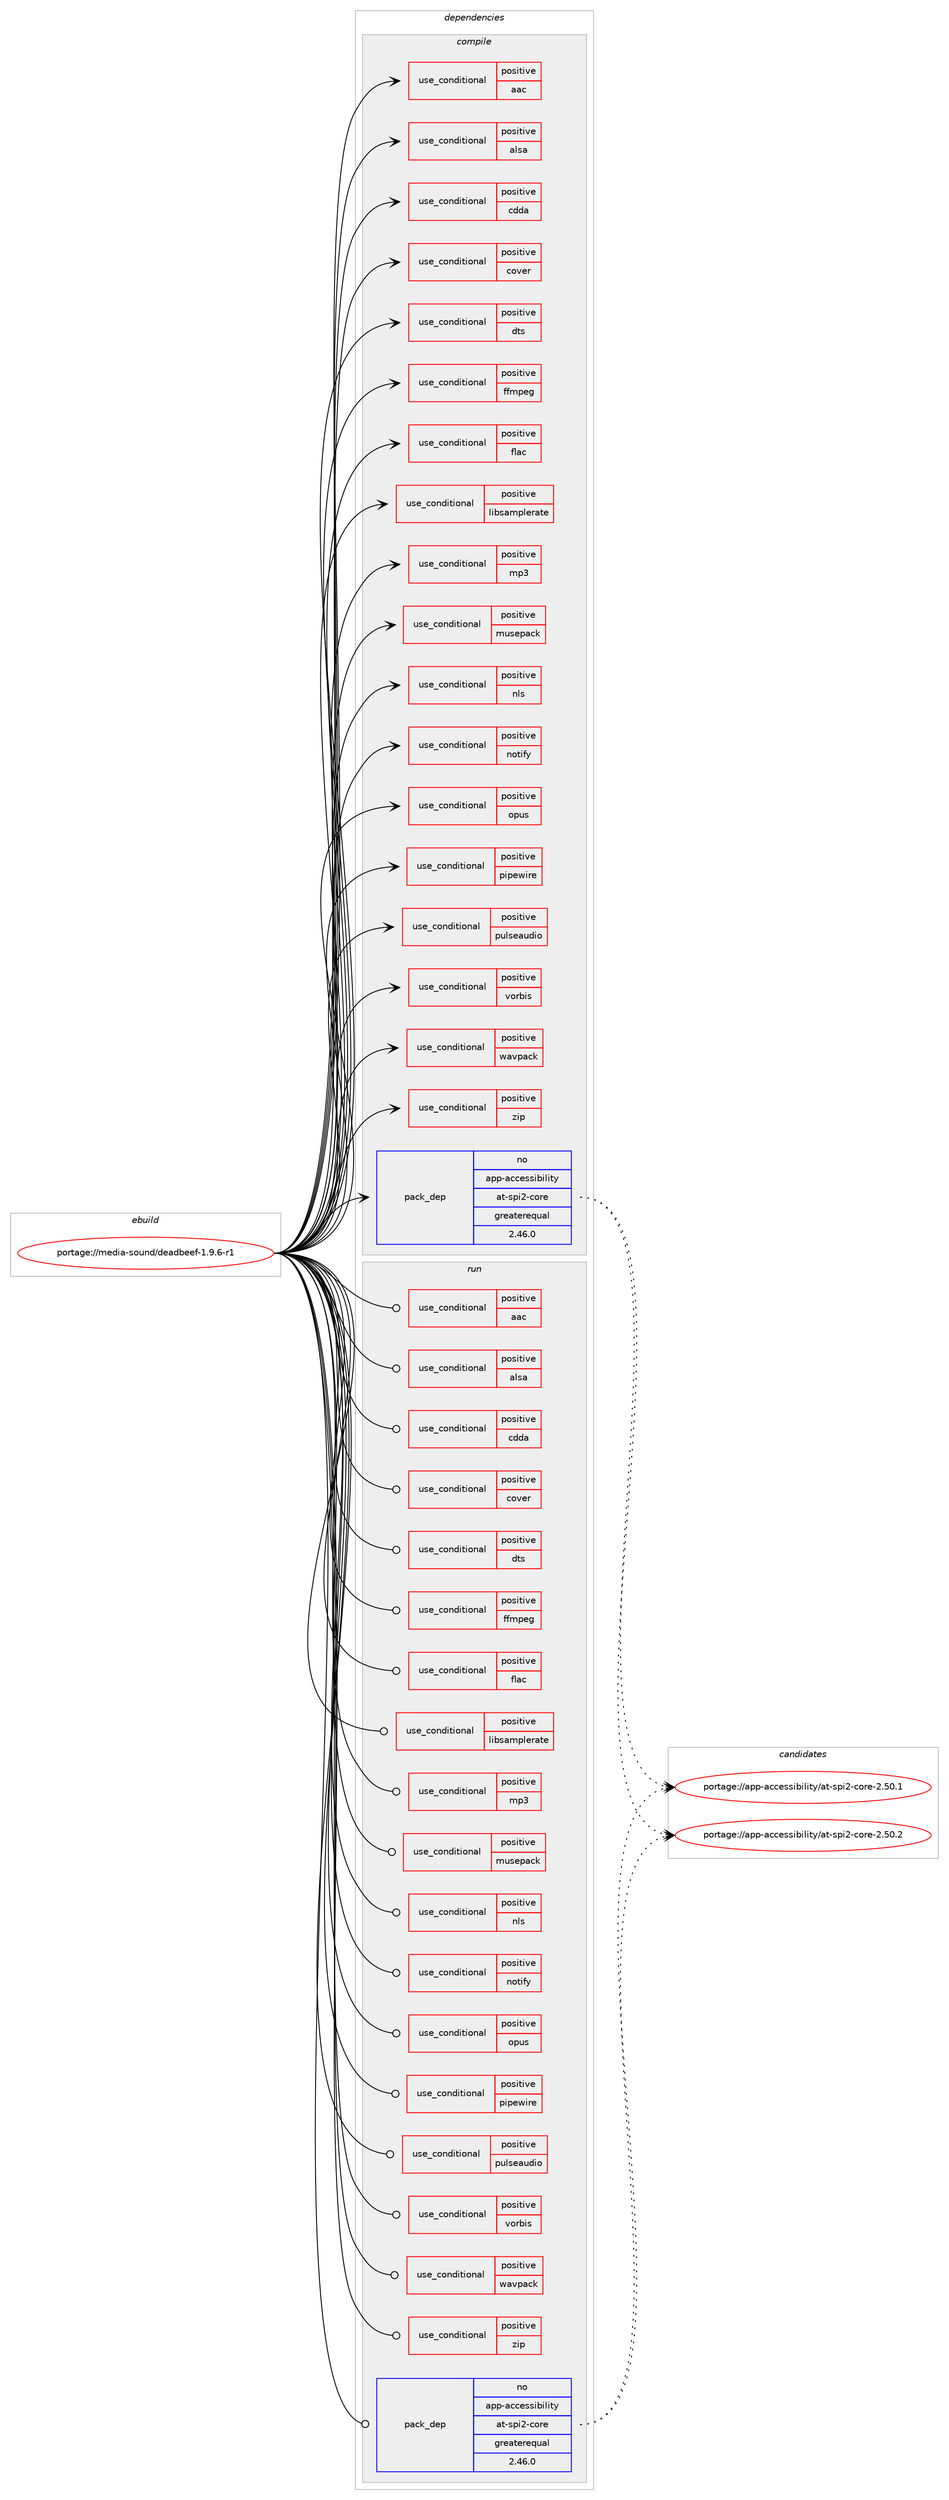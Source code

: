 digraph prolog {

# *************
# Graph options
# *************

newrank=true;
concentrate=true;
compound=true;
graph [rankdir=LR,fontname=Helvetica,fontsize=10,ranksep=1.5];#, ranksep=2.5, nodesep=0.2];
edge  [arrowhead=vee];
node  [fontname=Helvetica,fontsize=10];

# **********
# The ebuild
# **********

subgraph cluster_leftcol {
color=gray;
rank=same;
label=<<i>ebuild</i>>;
id [label="portage://media-sound/deadbeef-1.9.6-r1", color=red, width=4, href="../media-sound/deadbeef-1.9.6-r1.svg"];
}

# ****************
# The dependencies
# ****************

subgraph cluster_midcol {
color=gray;
label=<<i>dependencies</i>>;
subgraph cluster_compile {
fillcolor="#eeeeee";
style=filled;
label=<<i>compile</i>>;
subgraph cond77709 {
dependency162621 [label=<<TABLE BORDER="0" CELLBORDER="1" CELLSPACING="0" CELLPADDING="4"><TR><TD ROWSPAN="3" CELLPADDING="10">use_conditional</TD></TR><TR><TD>positive</TD></TR><TR><TD>aac</TD></TR></TABLE>>, shape=none, color=red];
# *** BEGIN UNKNOWN DEPENDENCY TYPE (TODO) ***
# dependency162621 -> package_dependency(portage://media-sound/deadbeef-1.9.6-r1,install,no,media-libs,faad2,none,[,,],[],[])
# *** END UNKNOWN DEPENDENCY TYPE (TODO) ***

}
id:e -> dependency162621:w [weight=20,style="solid",arrowhead="vee"];
subgraph cond77710 {
dependency162622 [label=<<TABLE BORDER="0" CELLBORDER="1" CELLSPACING="0" CELLPADDING="4"><TR><TD ROWSPAN="3" CELLPADDING="10">use_conditional</TD></TR><TR><TD>positive</TD></TR><TR><TD>alsa</TD></TR></TABLE>>, shape=none, color=red];
# *** BEGIN UNKNOWN DEPENDENCY TYPE (TODO) ***
# dependency162622 -> package_dependency(portage://media-sound/deadbeef-1.9.6-r1,install,no,media-libs,alsa-lib,none,[,,],[],[])
# *** END UNKNOWN DEPENDENCY TYPE (TODO) ***

}
id:e -> dependency162622:w [weight=20,style="solid",arrowhead="vee"];
subgraph cond77711 {
dependency162623 [label=<<TABLE BORDER="0" CELLBORDER="1" CELLSPACING="0" CELLPADDING="4"><TR><TD ROWSPAN="3" CELLPADDING="10">use_conditional</TD></TR><TR><TD>positive</TD></TR><TR><TD>cdda</TD></TR></TABLE>>, shape=none, color=red];
# *** BEGIN UNKNOWN DEPENDENCY TYPE (TODO) ***
# dependency162623 -> package_dependency(portage://media-sound/deadbeef-1.9.6-r1,install,no,dev-libs,libcdio,none,[,,],any_same_slot,[])
# *** END UNKNOWN DEPENDENCY TYPE (TODO) ***

# *** BEGIN UNKNOWN DEPENDENCY TYPE (TODO) ***
# dependency162623 -> package_dependency(portage://media-sound/deadbeef-1.9.6-r1,install,no,media-libs,libcddb,none,[,,],[],[])
# *** END UNKNOWN DEPENDENCY TYPE (TODO) ***

# *** BEGIN UNKNOWN DEPENDENCY TYPE (TODO) ***
# dependency162623 -> package_dependency(portage://media-sound/deadbeef-1.9.6-r1,install,no,media-sound,cdparanoia,none,[,,],[],[])
# *** END UNKNOWN DEPENDENCY TYPE (TODO) ***

}
id:e -> dependency162623:w [weight=20,style="solid",arrowhead="vee"];
subgraph cond77712 {
dependency162624 [label=<<TABLE BORDER="0" CELLBORDER="1" CELLSPACING="0" CELLPADDING="4"><TR><TD ROWSPAN="3" CELLPADDING="10">use_conditional</TD></TR><TR><TD>positive</TD></TR><TR><TD>cover</TD></TR></TABLE>>, shape=none, color=red];
# *** BEGIN UNKNOWN DEPENDENCY TYPE (TODO) ***
# dependency162624 -> package_dependency(portage://media-sound/deadbeef-1.9.6-r1,install,no,media-libs,imlib2,none,[,,],[],[use(enable(jpeg),none),use(enable(png),none)])
# *** END UNKNOWN DEPENDENCY TYPE (TODO) ***

}
id:e -> dependency162624:w [weight=20,style="solid",arrowhead="vee"];
subgraph cond77713 {
dependency162625 [label=<<TABLE BORDER="0" CELLBORDER="1" CELLSPACING="0" CELLPADDING="4"><TR><TD ROWSPAN="3" CELLPADDING="10">use_conditional</TD></TR><TR><TD>positive</TD></TR><TR><TD>dts</TD></TR></TABLE>>, shape=none, color=red];
# *** BEGIN UNKNOWN DEPENDENCY TYPE (TODO) ***
# dependency162625 -> package_dependency(portage://media-sound/deadbeef-1.9.6-r1,install,no,media-libs,libdca,none,[,,],[],[])
# *** END UNKNOWN DEPENDENCY TYPE (TODO) ***

}
id:e -> dependency162625:w [weight=20,style="solid",arrowhead="vee"];
subgraph cond77714 {
dependency162626 [label=<<TABLE BORDER="0" CELLBORDER="1" CELLSPACING="0" CELLPADDING="4"><TR><TD ROWSPAN="3" CELLPADDING="10">use_conditional</TD></TR><TR><TD>positive</TD></TR><TR><TD>ffmpeg</TD></TR></TABLE>>, shape=none, color=red];
# *** BEGIN UNKNOWN DEPENDENCY TYPE (TODO) ***
# dependency162626 -> package_dependency(portage://media-sound/deadbeef-1.9.6-r1,install,no,media-video,ffmpeg,none,[,,],any_same_slot,[])
# *** END UNKNOWN DEPENDENCY TYPE (TODO) ***

}
id:e -> dependency162626:w [weight=20,style="solid",arrowhead="vee"];
subgraph cond77715 {
dependency162627 [label=<<TABLE BORDER="0" CELLBORDER="1" CELLSPACING="0" CELLPADDING="4"><TR><TD ROWSPAN="3" CELLPADDING="10">use_conditional</TD></TR><TR><TD>positive</TD></TR><TR><TD>flac</TD></TR></TABLE>>, shape=none, color=red];
# *** BEGIN UNKNOWN DEPENDENCY TYPE (TODO) ***
# dependency162627 -> package_dependency(portage://media-sound/deadbeef-1.9.6-r1,install,no,media-libs,flac,none,[,,],any_same_slot,[])
# *** END UNKNOWN DEPENDENCY TYPE (TODO) ***

# *** BEGIN UNKNOWN DEPENDENCY TYPE (TODO) ***
# dependency162627 -> package_dependency(portage://media-sound/deadbeef-1.9.6-r1,install,no,media-libs,libogg,none,[,,],[],[])
# *** END UNKNOWN DEPENDENCY TYPE (TODO) ***

}
id:e -> dependency162627:w [weight=20,style="solid",arrowhead="vee"];
subgraph cond77716 {
dependency162628 [label=<<TABLE BORDER="0" CELLBORDER="1" CELLSPACING="0" CELLPADDING="4"><TR><TD ROWSPAN="3" CELLPADDING="10">use_conditional</TD></TR><TR><TD>positive</TD></TR><TR><TD>libsamplerate</TD></TR></TABLE>>, shape=none, color=red];
# *** BEGIN UNKNOWN DEPENDENCY TYPE (TODO) ***
# dependency162628 -> package_dependency(portage://media-sound/deadbeef-1.9.6-r1,install,no,media-libs,libsamplerate,none,[,,],[],[])
# *** END UNKNOWN DEPENDENCY TYPE (TODO) ***

}
id:e -> dependency162628:w [weight=20,style="solid",arrowhead="vee"];
subgraph cond77717 {
dependency162629 [label=<<TABLE BORDER="0" CELLBORDER="1" CELLSPACING="0" CELLPADDING="4"><TR><TD ROWSPAN="3" CELLPADDING="10">use_conditional</TD></TR><TR><TD>positive</TD></TR><TR><TD>mp3</TD></TR></TABLE>>, shape=none, color=red];
# *** BEGIN UNKNOWN DEPENDENCY TYPE (TODO) ***
# dependency162629 -> package_dependency(portage://media-sound/deadbeef-1.9.6-r1,install,no,media-sound,mpg123-base,none,[,,],[],[])
# *** END UNKNOWN DEPENDENCY TYPE (TODO) ***

}
id:e -> dependency162629:w [weight=20,style="solid",arrowhead="vee"];
subgraph cond77718 {
dependency162630 [label=<<TABLE BORDER="0" CELLBORDER="1" CELLSPACING="0" CELLPADDING="4"><TR><TD ROWSPAN="3" CELLPADDING="10">use_conditional</TD></TR><TR><TD>positive</TD></TR><TR><TD>musepack</TD></TR></TABLE>>, shape=none, color=red];
# *** BEGIN UNKNOWN DEPENDENCY TYPE (TODO) ***
# dependency162630 -> package_dependency(portage://media-sound/deadbeef-1.9.6-r1,install,no,media-sound,musepack-tools,none,[,,],[],[])
# *** END UNKNOWN DEPENDENCY TYPE (TODO) ***

}
id:e -> dependency162630:w [weight=20,style="solid",arrowhead="vee"];
subgraph cond77719 {
dependency162631 [label=<<TABLE BORDER="0" CELLBORDER="1" CELLSPACING="0" CELLPADDING="4"><TR><TD ROWSPAN="3" CELLPADDING="10">use_conditional</TD></TR><TR><TD>positive</TD></TR><TR><TD>nls</TD></TR></TABLE>>, shape=none, color=red];
# *** BEGIN UNKNOWN DEPENDENCY TYPE (TODO) ***
# dependency162631 -> package_dependency(portage://media-sound/deadbeef-1.9.6-r1,install,no,virtual,libintl,none,[,,],[],[])
# *** END UNKNOWN DEPENDENCY TYPE (TODO) ***

}
id:e -> dependency162631:w [weight=20,style="solid",arrowhead="vee"];
subgraph cond77720 {
dependency162632 [label=<<TABLE BORDER="0" CELLBORDER="1" CELLSPACING="0" CELLPADDING="4"><TR><TD ROWSPAN="3" CELLPADDING="10">use_conditional</TD></TR><TR><TD>positive</TD></TR><TR><TD>notify</TD></TR></TABLE>>, shape=none, color=red];
# *** BEGIN UNKNOWN DEPENDENCY TYPE (TODO) ***
# dependency162632 -> package_dependency(portage://media-sound/deadbeef-1.9.6-r1,install,no,sys-apps,dbus,none,[,,],[],[])
# *** END UNKNOWN DEPENDENCY TYPE (TODO) ***

}
id:e -> dependency162632:w [weight=20,style="solid",arrowhead="vee"];
subgraph cond77721 {
dependency162633 [label=<<TABLE BORDER="0" CELLBORDER="1" CELLSPACING="0" CELLPADDING="4"><TR><TD ROWSPAN="3" CELLPADDING="10">use_conditional</TD></TR><TR><TD>positive</TD></TR><TR><TD>opus</TD></TR></TABLE>>, shape=none, color=red];
# *** BEGIN UNKNOWN DEPENDENCY TYPE (TODO) ***
# dependency162633 -> package_dependency(portage://media-sound/deadbeef-1.9.6-r1,install,no,media-libs,opusfile,none,[,,],[],[])
# *** END UNKNOWN DEPENDENCY TYPE (TODO) ***

}
id:e -> dependency162633:w [weight=20,style="solid",arrowhead="vee"];
subgraph cond77722 {
dependency162634 [label=<<TABLE BORDER="0" CELLBORDER="1" CELLSPACING="0" CELLPADDING="4"><TR><TD ROWSPAN="3" CELLPADDING="10">use_conditional</TD></TR><TR><TD>positive</TD></TR><TR><TD>pipewire</TD></TR></TABLE>>, shape=none, color=red];
# *** BEGIN UNKNOWN DEPENDENCY TYPE (TODO) ***
# dependency162634 -> package_dependency(portage://media-sound/deadbeef-1.9.6-r1,install,no,media-video,pipewire,none,[,,],any_same_slot,[])
# *** END UNKNOWN DEPENDENCY TYPE (TODO) ***

}
id:e -> dependency162634:w [weight=20,style="solid",arrowhead="vee"];
subgraph cond77723 {
dependency162635 [label=<<TABLE BORDER="0" CELLBORDER="1" CELLSPACING="0" CELLPADDING="4"><TR><TD ROWSPAN="3" CELLPADDING="10">use_conditional</TD></TR><TR><TD>positive</TD></TR><TR><TD>pulseaudio</TD></TR></TABLE>>, shape=none, color=red];
# *** BEGIN UNKNOWN DEPENDENCY TYPE (TODO) ***
# dependency162635 -> package_dependency(portage://media-sound/deadbeef-1.9.6-r1,install,no,media-libs,libpulse,none,[,,],[],[])
# *** END UNKNOWN DEPENDENCY TYPE (TODO) ***

}
id:e -> dependency162635:w [weight=20,style="solid",arrowhead="vee"];
subgraph cond77724 {
dependency162636 [label=<<TABLE BORDER="0" CELLBORDER="1" CELLSPACING="0" CELLPADDING="4"><TR><TD ROWSPAN="3" CELLPADDING="10">use_conditional</TD></TR><TR><TD>positive</TD></TR><TR><TD>vorbis</TD></TR></TABLE>>, shape=none, color=red];
# *** BEGIN UNKNOWN DEPENDENCY TYPE (TODO) ***
# dependency162636 -> package_dependency(portage://media-sound/deadbeef-1.9.6-r1,install,no,media-libs,libvorbis,none,[,,],[],[])
# *** END UNKNOWN DEPENDENCY TYPE (TODO) ***

}
id:e -> dependency162636:w [weight=20,style="solid",arrowhead="vee"];
subgraph cond77725 {
dependency162637 [label=<<TABLE BORDER="0" CELLBORDER="1" CELLSPACING="0" CELLPADDING="4"><TR><TD ROWSPAN="3" CELLPADDING="10">use_conditional</TD></TR><TR><TD>positive</TD></TR><TR><TD>wavpack</TD></TR></TABLE>>, shape=none, color=red];
# *** BEGIN UNKNOWN DEPENDENCY TYPE (TODO) ***
# dependency162637 -> package_dependency(portage://media-sound/deadbeef-1.9.6-r1,install,no,media-sound,wavpack,none,[,,],[],[])
# *** END UNKNOWN DEPENDENCY TYPE (TODO) ***

}
id:e -> dependency162637:w [weight=20,style="solid",arrowhead="vee"];
subgraph cond77726 {
dependency162638 [label=<<TABLE BORDER="0" CELLBORDER="1" CELLSPACING="0" CELLPADDING="4"><TR><TD ROWSPAN="3" CELLPADDING="10">use_conditional</TD></TR><TR><TD>positive</TD></TR><TR><TD>zip</TD></TR></TABLE>>, shape=none, color=red];
# *** BEGIN UNKNOWN DEPENDENCY TYPE (TODO) ***
# dependency162638 -> package_dependency(portage://media-sound/deadbeef-1.9.6-r1,install,no,dev-libs,libzip,none,[,,],any_same_slot,[])
# *** END UNKNOWN DEPENDENCY TYPE (TODO) ***

}
id:e -> dependency162638:w [weight=20,style="solid",arrowhead="vee"];
subgraph pack82530 {
dependency162639 [label=<<TABLE BORDER="0" CELLBORDER="1" CELLSPACING="0" CELLPADDING="4" WIDTH="220"><TR><TD ROWSPAN="6" CELLPADDING="30">pack_dep</TD></TR><TR><TD WIDTH="110">no</TD></TR><TR><TD>app-accessibility</TD></TR><TR><TD>at-spi2-core</TD></TR><TR><TD>greaterequal</TD></TR><TR><TD>2.46.0</TD></TR></TABLE>>, shape=none, color=blue];
}
id:e -> dependency162639:w [weight=20,style="solid",arrowhead="vee"];
# *** BEGIN UNKNOWN DEPENDENCY TYPE (TODO) ***
# id -> package_dependency(portage://media-sound/deadbeef-1.9.6-r1,install,no,dev-libs,glib,none,[,,],[slot(2)],[])
# *** END UNKNOWN DEPENDENCY TYPE (TODO) ***

# *** BEGIN UNKNOWN DEPENDENCY TYPE (TODO) ***
# id -> package_dependency(portage://media-sound/deadbeef-1.9.6-r1,install,no,dev-libs,jansson,none,[,,],any_same_slot,[])
# *** END UNKNOWN DEPENDENCY TYPE (TODO) ***

# *** BEGIN UNKNOWN DEPENDENCY TYPE (TODO) ***
# id -> package_dependency(portage://media-sound/deadbeef-1.9.6-r1,install,no,dev-libs,libdispatch,none,[,,],[],[])
# *** END UNKNOWN DEPENDENCY TYPE (TODO) ***

# *** BEGIN UNKNOWN DEPENDENCY TYPE (TODO) ***
# id -> package_dependency(portage://media-sound/deadbeef-1.9.6-r1,install,no,net-misc,curl,none,[,,],[],[])
# *** END UNKNOWN DEPENDENCY TYPE (TODO) ***

# *** BEGIN UNKNOWN DEPENDENCY TYPE (TODO) ***
# id -> package_dependency(portage://media-sound/deadbeef-1.9.6-r1,install,no,x11-libs,cairo,none,[,,],[],[])
# *** END UNKNOWN DEPENDENCY TYPE (TODO) ***

# *** BEGIN UNKNOWN DEPENDENCY TYPE (TODO) ***
# id -> package_dependency(portage://media-sound/deadbeef-1.9.6-r1,install,no,x11-libs,gdk-pixbuf,none,[,,],[slot(2)],[])
# *** END UNKNOWN DEPENDENCY TYPE (TODO) ***

# *** BEGIN UNKNOWN DEPENDENCY TYPE (TODO) ***
# id -> package_dependency(portage://media-sound/deadbeef-1.9.6-r1,install,no,x11-libs,gtk+,none,[,,],[slot(3)],[])
# *** END UNKNOWN DEPENDENCY TYPE (TODO) ***

# *** BEGIN UNKNOWN DEPENDENCY TYPE (TODO) ***
# id -> package_dependency(portage://media-sound/deadbeef-1.9.6-r1,install,no,x11-libs,libX11,none,[,,],[],[])
# *** END UNKNOWN DEPENDENCY TYPE (TODO) ***

# *** BEGIN UNKNOWN DEPENDENCY TYPE (TODO) ***
# id -> package_dependency(portage://media-sound/deadbeef-1.9.6-r1,install,no,x11-libs,pango,none,[,,],[],[])
# *** END UNKNOWN DEPENDENCY TYPE (TODO) ***

}
subgraph cluster_compileandrun {
fillcolor="#eeeeee";
style=filled;
label=<<i>compile and run</i>>;
}
subgraph cluster_run {
fillcolor="#eeeeee";
style=filled;
label=<<i>run</i>>;
subgraph cond77727 {
dependency162640 [label=<<TABLE BORDER="0" CELLBORDER="1" CELLSPACING="0" CELLPADDING="4"><TR><TD ROWSPAN="3" CELLPADDING="10">use_conditional</TD></TR><TR><TD>positive</TD></TR><TR><TD>aac</TD></TR></TABLE>>, shape=none, color=red];
# *** BEGIN UNKNOWN DEPENDENCY TYPE (TODO) ***
# dependency162640 -> package_dependency(portage://media-sound/deadbeef-1.9.6-r1,run,no,media-libs,faad2,none,[,,],[],[])
# *** END UNKNOWN DEPENDENCY TYPE (TODO) ***

}
id:e -> dependency162640:w [weight=20,style="solid",arrowhead="odot"];
subgraph cond77728 {
dependency162641 [label=<<TABLE BORDER="0" CELLBORDER="1" CELLSPACING="0" CELLPADDING="4"><TR><TD ROWSPAN="3" CELLPADDING="10">use_conditional</TD></TR><TR><TD>positive</TD></TR><TR><TD>alsa</TD></TR></TABLE>>, shape=none, color=red];
# *** BEGIN UNKNOWN DEPENDENCY TYPE (TODO) ***
# dependency162641 -> package_dependency(portage://media-sound/deadbeef-1.9.6-r1,run,no,media-libs,alsa-lib,none,[,,],[],[])
# *** END UNKNOWN DEPENDENCY TYPE (TODO) ***

}
id:e -> dependency162641:w [weight=20,style="solid",arrowhead="odot"];
subgraph cond77729 {
dependency162642 [label=<<TABLE BORDER="0" CELLBORDER="1" CELLSPACING="0" CELLPADDING="4"><TR><TD ROWSPAN="3" CELLPADDING="10">use_conditional</TD></TR><TR><TD>positive</TD></TR><TR><TD>cdda</TD></TR></TABLE>>, shape=none, color=red];
# *** BEGIN UNKNOWN DEPENDENCY TYPE (TODO) ***
# dependency162642 -> package_dependency(portage://media-sound/deadbeef-1.9.6-r1,run,no,dev-libs,libcdio,none,[,,],any_same_slot,[])
# *** END UNKNOWN DEPENDENCY TYPE (TODO) ***

# *** BEGIN UNKNOWN DEPENDENCY TYPE (TODO) ***
# dependency162642 -> package_dependency(portage://media-sound/deadbeef-1.9.6-r1,run,no,media-libs,libcddb,none,[,,],[],[])
# *** END UNKNOWN DEPENDENCY TYPE (TODO) ***

# *** BEGIN UNKNOWN DEPENDENCY TYPE (TODO) ***
# dependency162642 -> package_dependency(portage://media-sound/deadbeef-1.9.6-r1,run,no,media-sound,cdparanoia,none,[,,],[],[])
# *** END UNKNOWN DEPENDENCY TYPE (TODO) ***

}
id:e -> dependency162642:w [weight=20,style="solid",arrowhead="odot"];
subgraph cond77730 {
dependency162643 [label=<<TABLE BORDER="0" CELLBORDER="1" CELLSPACING="0" CELLPADDING="4"><TR><TD ROWSPAN="3" CELLPADDING="10">use_conditional</TD></TR><TR><TD>positive</TD></TR><TR><TD>cover</TD></TR></TABLE>>, shape=none, color=red];
# *** BEGIN UNKNOWN DEPENDENCY TYPE (TODO) ***
# dependency162643 -> package_dependency(portage://media-sound/deadbeef-1.9.6-r1,run,no,media-libs,imlib2,none,[,,],[],[use(enable(jpeg),none),use(enable(png),none)])
# *** END UNKNOWN DEPENDENCY TYPE (TODO) ***

}
id:e -> dependency162643:w [weight=20,style="solid",arrowhead="odot"];
subgraph cond77731 {
dependency162644 [label=<<TABLE BORDER="0" CELLBORDER="1" CELLSPACING="0" CELLPADDING="4"><TR><TD ROWSPAN="3" CELLPADDING="10">use_conditional</TD></TR><TR><TD>positive</TD></TR><TR><TD>dts</TD></TR></TABLE>>, shape=none, color=red];
# *** BEGIN UNKNOWN DEPENDENCY TYPE (TODO) ***
# dependency162644 -> package_dependency(portage://media-sound/deadbeef-1.9.6-r1,run,no,media-libs,libdca,none,[,,],[],[])
# *** END UNKNOWN DEPENDENCY TYPE (TODO) ***

}
id:e -> dependency162644:w [weight=20,style="solid",arrowhead="odot"];
subgraph cond77732 {
dependency162645 [label=<<TABLE BORDER="0" CELLBORDER="1" CELLSPACING="0" CELLPADDING="4"><TR><TD ROWSPAN="3" CELLPADDING="10">use_conditional</TD></TR><TR><TD>positive</TD></TR><TR><TD>ffmpeg</TD></TR></TABLE>>, shape=none, color=red];
# *** BEGIN UNKNOWN DEPENDENCY TYPE (TODO) ***
# dependency162645 -> package_dependency(portage://media-sound/deadbeef-1.9.6-r1,run,no,media-video,ffmpeg,none,[,,],any_same_slot,[])
# *** END UNKNOWN DEPENDENCY TYPE (TODO) ***

}
id:e -> dependency162645:w [weight=20,style="solid",arrowhead="odot"];
subgraph cond77733 {
dependency162646 [label=<<TABLE BORDER="0" CELLBORDER="1" CELLSPACING="0" CELLPADDING="4"><TR><TD ROWSPAN="3" CELLPADDING="10">use_conditional</TD></TR><TR><TD>positive</TD></TR><TR><TD>flac</TD></TR></TABLE>>, shape=none, color=red];
# *** BEGIN UNKNOWN DEPENDENCY TYPE (TODO) ***
# dependency162646 -> package_dependency(portage://media-sound/deadbeef-1.9.6-r1,run,no,media-libs,flac,none,[,,],any_same_slot,[])
# *** END UNKNOWN DEPENDENCY TYPE (TODO) ***

# *** BEGIN UNKNOWN DEPENDENCY TYPE (TODO) ***
# dependency162646 -> package_dependency(portage://media-sound/deadbeef-1.9.6-r1,run,no,media-libs,libogg,none,[,,],[],[])
# *** END UNKNOWN DEPENDENCY TYPE (TODO) ***

}
id:e -> dependency162646:w [weight=20,style="solid",arrowhead="odot"];
subgraph cond77734 {
dependency162647 [label=<<TABLE BORDER="0" CELLBORDER="1" CELLSPACING="0" CELLPADDING="4"><TR><TD ROWSPAN="3" CELLPADDING="10">use_conditional</TD></TR><TR><TD>positive</TD></TR><TR><TD>libsamplerate</TD></TR></TABLE>>, shape=none, color=red];
# *** BEGIN UNKNOWN DEPENDENCY TYPE (TODO) ***
# dependency162647 -> package_dependency(portage://media-sound/deadbeef-1.9.6-r1,run,no,media-libs,libsamplerate,none,[,,],[],[])
# *** END UNKNOWN DEPENDENCY TYPE (TODO) ***

}
id:e -> dependency162647:w [weight=20,style="solid",arrowhead="odot"];
subgraph cond77735 {
dependency162648 [label=<<TABLE BORDER="0" CELLBORDER="1" CELLSPACING="0" CELLPADDING="4"><TR><TD ROWSPAN="3" CELLPADDING="10">use_conditional</TD></TR><TR><TD>positive</TD></TR><TR><TD>mp3</TD></TR></TABLE>>, shape=none, color=red];
# *** BEGIN UNKNOWN DEPENDENCY TYPE (TODO) ***
# dependency162648 -> package_dependency(portage://media-sound/deadbeef-1.9.6-r1,run,no,media-sound,mpg123-base,none,[,,],[],[])
# *** END UNKNOWN DEPENDENCY TYPE (TODO) ***

}
id:e -> dependency162648:w [weight=20,style="solid",arrowhead="odot"];
subgraph cond77736 {
dependency162649 [label=<<TABLE BORDER="0" CELLBORDER="1" CELLSPACING="0" CELLPADDING="4"><TR><TD ROWSPAN="3" CELLPADDING="10">use_conditional</TD></TR><TR><TD>positive</TD></TR><TR><TD>musepack</TD></TR></TABLE>>, shape=none, color=red];
# *** BEGIN UNKNOWN DEPENDENCY TYPE (TODO) ***
# dependency162649 -> package_dependency(portage://media-sound/deadbeef-1.9.6-r1,run,no,media-sound,musepack-tools,none,[,,],[],[])
# *** END UNKNOWN DEPENDENCY TYPE (TODO) ***

}
id:e -> dependency162649:w [weight=20,style="solid",arrowhead="odot"];
subgraph cond77737 {
dependency162650 [label=<<TABLE BORDER="0" CELLBORDER="1" CELLSPACING="0" CELLPADDING="4"><TR><TD ROWSPAN="3" CELLPADDING="10">use_conditional</TD></TR><TR><TD>positive</TD></TR><TR><TD>nls</TD></TR></TABLE>>, shape=none, color=red];
# *** BEGIN UNKNOWN DEPENDENCY TYPE (TODO) ***
# dependency162650 -> package_dependency(portage://media-sound/deadbeef-1.9.6-r1,run,no,virtual,libintl,none,[,,],[],[])
# *** END UNKNOWN DEPENDENCY TYPE (TODO) ***

}
id:e -> dependency162650:w [weight=20,style="solid",arrowhead="odot"];
subgraph cond77738 {
dependency162651 [label=<<TABLE BORDER="0" CELLBORDER="1" CELLSPACING="0" CELLPADDING="4"><TR><TD ROWSPAN="3" CELLPADDING="10">use_conditional</TD></TR><TR><TD>positive</TD></TR><TR><TD>notify</TD></TR></TABLE>>, shape=none, color=red];
# *** BEGIN UNKNOWN DEPENDENCY TYPE (TODO) ***
# dependency162651 -> package_dependency(portage://media-sound/deadbeef-1.9.6-r1,run,no,sys-apps,dbus,none,[,,],[],[])
# *** END UNKNOWN DEPENDENCY TYPE (TODO) ***

}
id:e -> dependency162651:w [weight=20,style="solid",arrowhead="odot"];
subgraph cond77739 {
dependency162652 [label=<<TABLE BORDER="0" CELLBORDER="1" CELLSPACING="0" CELLPADDING="4"><TR><TD ROWSPAN="3" CELLPADDING="10">use_conditional</TD></TR><TR><TD>positive</TD></TR><TR><TD>opus</TD></TR></TABLE>>, shape=none, color=red];
# *** BEGIN UNKNOWN DEPENDENCY TYPE (TODO) ***
# dependency162652 -> package_dependency(portage://media-sound/deadbeef-1.9.6-r1,run,no,media-libs,opusfile,none,[,,],[],[])
# *** END UNKNOWN DEPENDENCY TYPE (TODO) ***

}
id:e -> dependency162652:w [weight=20,style="solid",arrowhead="odot"];
subgraph cond77740 {
dependency162653 [label=<<TABLE BORDER="0" CELLBORDER="1" CELLSPACING="0" CELLPADDING="4"><TR><TD ROWSPAN="3" CELLPADDING="10">use_conditional</TD></TR><TR><TD>positive</TD></TR><TR><TD>pipewire</TD></TR></TABLE>>, shape=none, color=red];
# *** BEGIN UNKNOWN DEPENDENCY TYPE (TODO) ***
# dependency162653 -> package_dependency(portage://media-sound/deadbeef-1.9.6-r1,run,no,media-video,pipewire,none,[,,],any_same_slot,[])
# *** END UNKNOWN DEPENDENCY TYPE (TODO) ***

}
id:e -> dependency162653:w [weight=20,style="solid",arrowhead="odot"];
subgraph cond77741 {
dependency162654 [label=<<TABLE BORDER="0" CELLBORDER="1" CELLSPACING="0" CELLPADDING="4"><TR><TD ROWSPAN="3" CELLPADDING="10">use_conditional</TD></TR><TR><TD>positive</TD></TR><TR><TD>pulseaudio</TD></TR></TABLE>>, shape=none, color=red];
# *** BEGIN UNKNOWN DEPENDENCY TYPE (TODO) ***
# dependency162654 -> package_dependency(portage://media-sound/deadbeef-1.9.6-r1,run,no,media-libs,libpulse,none,[,,],[],[])
# *** END UNKNOWN DEPENDENCY TYPE (TODO) ***

}
id:e -> dependency162654:w [weight=20,style="solid",arrowhead="odot"];
subgraph cond77742 {
dependency162655 [label=<<TABLE BORDER="0" CELLBORDER="1" CELLSPACING="0" CELLPADDING="4"><TR><TD ROWSPAN="3" CELLPADDING="10">use_conditional</TD></TR><TR><TD>positive</TD></TR><TR><TD>vorbis</TD></TR></TABLE>>, shape=none, color=red];
# *** BEGIN UNKNOWN DEPENDENCY TYPE (TODO) ***
# dependency162655 -> package_dependency(portage://media-sound/deadbeef-1.9.6-r1,run,no,media-libs,libvorbis,none,[,,],[],[])
# *** END UNKNOWN DEPENDENCY TYPE (TODO) ***

}
id:e -> dependency162655:w [weight=20,style="solid",arrowhead="odot"];
subgraph cond77743 {
dependency162656 [label=<<TABLE BORDER="0" CELLBORDER="1" CELLSPACING="0" CELLPADDING="4"><TR><TD ROWSPAN="3" CELLPADDING="10">use_conditional</TD></TR><TR><TD>positive</TD></TR><TR><TD>wavpack</TD></TR></TABLE>>, shape=none, color=red];
# *** BEGIN UNKNOWN DEPENDENCY TYPE (TODO) ***
# dependency162656 -> package_dependency(portage://media-sound/deadbeef-1.9.6-r1,run,no,media-sound,wavpack,none,[,,],[],[])
# *** END UNKNOWN DEPENDENCY TYPE (TODO) ***

}
id:e -> dependency162656:w [weight=20,style="solid",arrowhead="odot"];
subgraph cond77744 {
dependency162657 [label=<<TABLE BORDER="0" CELLBORDER="1" CELLSPACING="0" CELLPADDING="4"><TR><TD ROWSPAN="3" CELLPADDING="10">use_conditional</TD></TR><TR><TD>positive</TD></TR><TR><TD>zip</TD></TR></TABLE>>, shape=none, color=red];
# *** BEGIN UNKNOWN DEPENDENCY TYPE (TODO) ***
# dependency162657 -> package_dependency(portage://media-sound/deadbeef-1.9.6-r1,run,no,dev-libs,libzip,none,[,,],any_same_slot,[])
# *** END UNKNOWN DEPENDENCY TYPE (TODO) ***

}
id:e -> dependency162657:w [weight=20,style="solid",arrowhead="odot"];
subgraph pack82531 {
dependency162658 [label=<<TABLE BORDER="0" CELLBORDER="1" CELLSPACING="0" CELLPADDING="4" WIDTH="220"><TR><TD ROWSPAN="6" CELLPADDING="30">pack_dep</TD></TR><TR><TD WIDTH="110">no</TD></TR><TR><TD>app-accessibility</TD></TR><TR><TD>at-spi2-core</TD></TR><TR><TD>greaterequal</TD></TR><TR><TD>2.46.0</TD></TR></TABLE>>, shape=none, color=blue];
}
id:e -> dependency162658:w [weight=20,style="solid",arrowhead="odot"];
# *** BEGIN UNKNOWN DEPENDENCY TYPE (TODO) ***
# id -> package_dependency(portage://media-sound/deadbeef-1.9.6-r1,run,no,dev-libs,glib,none,[,,],[slot(2)],[])
# *** END UNKNOWN DEPENDENCY TYPE (TODO) ***

# *** BEGIN UNKNOWN DEPENDENCY TYPE (TODO) ***
# id -> package_dependency(portage://media-sound/deadbeef-1.9.6-r1,run,no,dev-libs,jansson,none,[,,],any_same_slot,[])
# *** END UNKNOWN DEPENDENCY TYPE (TODO) ***

# *** BEGIN UNKNOWN DEPENDENCY TYPE (TODO) ***
# id -> package_dependency(portage://media-sound/deadbeef-1.9.6-r1,run,no,dev-libs,libdispatch,none,[,,],[],[])
# *** END UNKNOWN DEPENDENCY TYPE (TODO) ***

# *** BEGIN UNKNOWN DEPENDENCY TYPE (TODO) ***
# id -> package_dependency(portage://media-sound/deadbeef-1.9.6-r1,run,no,net-misc,curl,none,[,,],[],[])
# *** END UNKNOWN DEPENDENCY TYPE (TODO) ***

# *** BEGIN UNKNOWN DEPENDENCY TYPE (TODO) ***
# id -> package_dependency(portage://media-sound/deadbeef-1.9.6-r1,run,no,x11-libs,cairo,none,[,,],[],[])
# *** END UNKNOWN DEPENDENCY TYPE (TODO) ***

# *** BEGIN UNKNOWN DEPENDENCY TYPE (TODO) ***
# id -> package_dependency(portage://media-sound/deadbeef-1.9.6-r1,run,no,x11-libs,gdk-pixbuf,none,[,,],[slot(2)],[])
# *** END UNKNOWN DEPENDENCY TYPE (TODO) ***

# *** BEGIN UNKNOWN DEPENDENCY TYPE (TODO) ***
# id -> package_dependency(portage://media-sound/deadbeef-1.9.6-r1,run,no,x11-libs,gtk+,none,[,,],[slot(3)],[])
# *** END UNKNOWN DEPENDENCY TYPE (TODO) ***

# *** BEGIN UNKNOWN DEPENDENCY TYPE (TODO) ***
# id -> package_dependency(portage://media-sound/deadbeef-1.9.6-r1,run,no,x11-libs,libX11,none,[,,],[],[])
# *** END UNKNOWN DEPENDENCY TYPE (TODO) ***

# *** BEGIN UNKNOWN DEPENDENCY TYPE (TODO) ***
# id -> package_dependency(portage://media-sound/deadbeef-1.9.6-r1,run,no,x11-libs,pango,none,[,,],[],[])
# *** END UNKNOWN DEPENDENCY TYPE (TODO) ***

}
}

# **************
# The candidates
# **************

subgraph cluster_choices {
rank=same;
color=gray;
label=<<i>candidates</i>>;

subgraph choice82530 {
color=black;
nodesep=1;
choice97112112459799991011151151059810510810511612147971164511511210550459911111410145504653484649 [label="portage://app-accessibility/at-spi2-core-2.50.1", color=red, width=4,href="../app-accessibility/at-spi2-core-2.50.1.svg"];
choice97112112459799991011151151059810510810511612147971164511511210550459911111410145504653484650 [label="portage://app-accessibility/at-spi2-core-2.50.2", color=red, width=4,href="../app-accessibility/at-spi2-core-2.50.2.svg"];
dependency162639:e -> choice97112112459799991011151151059810510810511612147971164511511210550459911111410145504653484649:w [style=dotted,weight="100"];
dependency162639:e -> choice97112112459799991011151151059810510810511612147971164511511210550459911111410145504653484650:w [style=dotted,weight="100"];
}
subgraph choice82531 {
color=black;
nodesep=1;
choice97112112459799991011151151059810510810511612147971164511511210550459911111410145504653484649 [label="portage://app-accessibility/at-spi2-core-2.50.1", color=red, width=4,href="../app-accessibility/at-spi2-core-2.50.1.svg"];
choice97112112459799991011151151059810510810511612147971164511511210550459911111410145504653484650 [label="portage://app-accessibility/at-spi2-core-2.50.2", color=red, width=4,href="../app-accessibility/at-spi2-core-2.50.2.svg"];
dependency162658:e -> choice97112112459799991011151151059810510810511612147971164511511210550459911111410145504653484649:w [style=dotted,weight="100"];
dependency162658:e -> choice97112112459799991011151151059810510810511612147971164511511210550459911111410145504653484650:w [style=dotted,weight="100"];
}
}

}
